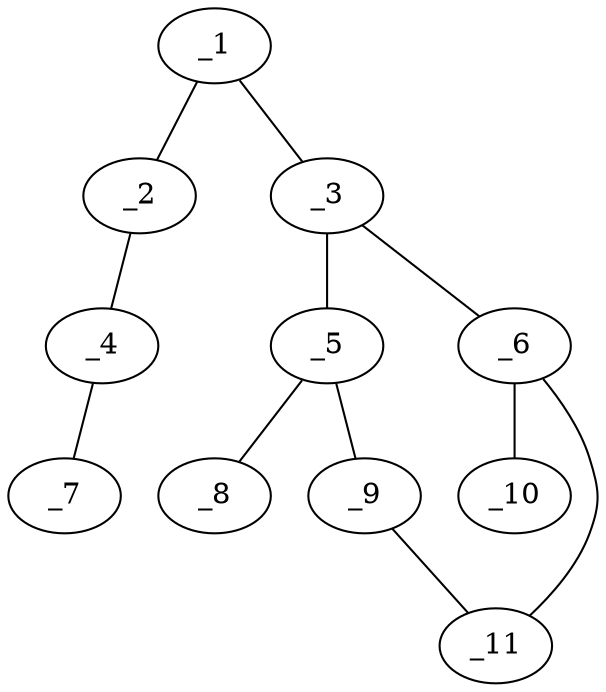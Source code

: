 graph molid207835 {
	_1	 [charge=0,
		chem=1,
		symbol="C  ",
		x="3.7601",
		y="0.2694"];
	_2	 [charge=0,
		chem=1,
		symbol="C  ",
		x="4.6261",
		y="0.7694"];
	_1 -- _2	 [valence=1];
	_3	 [charge=0,
		chem=4,
		symbol="N  ",
		x="3.7601",
		y="-0.7306"];
	_1 -- _3	 [valence=1];
	_4	 [charge=0,
		chem=1,
		symbol="C  ",
		x="4.6261",
		y="1.7694"];
	_2 -- _4	 [valence=1];
	_5	 [charge=0,
		chem=1,
		symbol="C  ",
		x="2.9511",
		y="-1.3184"];
	_3 -- _5	 [valence=1];
	_6	 [charge=0,
		chem=1,
		symbol="C  ",
		x="4.5691",
		y="-1.3184"];
	_3 -- _6	 [valence=1];
	_7	 [charge=0,
		chem=1,
		symbol="C  ",
		x="5.4921",
		y="2.2694"];
	_4 -- _7	 [valence=1];
	_8	 [charge=0,
		chem=4,
		symbol="N  ",
		x=2,
		y="-1.0093"];
	_5 -- _8	 [valence=2];
	_9	 [charge=0,
		chem=4,
		symbol="N  ",
		x="3.2601",
		y="-2.2694"];
	_5 -- _9	 [valence=1];
	_10	 [charge=0,
		chem=5,
		symbol="S  ",
		x="5.5201",
		y="-1.0093"];
	_6 -- _10	 [valence=2];
	_11	 [charge=0,
		chem=4,
		symbol="N  ",
		x="4.2601",
		y="-2.2694"];
	_6 -- _11	 [valence=1];
	_9 -- _11	 [valence=1];
}

